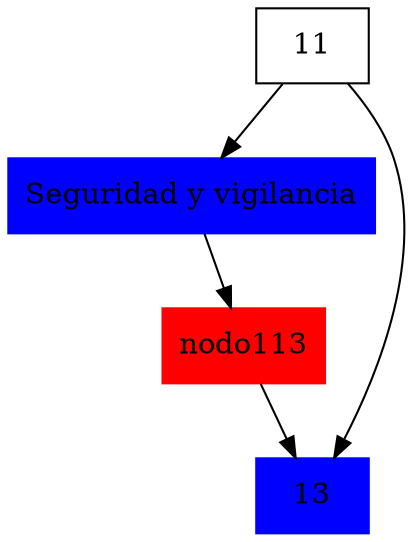 digraph grafico{
node[shape=box]
concentrate=true
compound=true;
nodo00 [label ="11"];
nodo00->nodo10
nodo10[label ="Seguridad y vigilancia",color=blue,style=filled];
nodo113[shape=polygon,color=red,style=filled ];
nodo10->nodo113
nodo00->nodo013
nodo013[label ="13",color=blue,style=filled];
nodo113->nodo013
}
